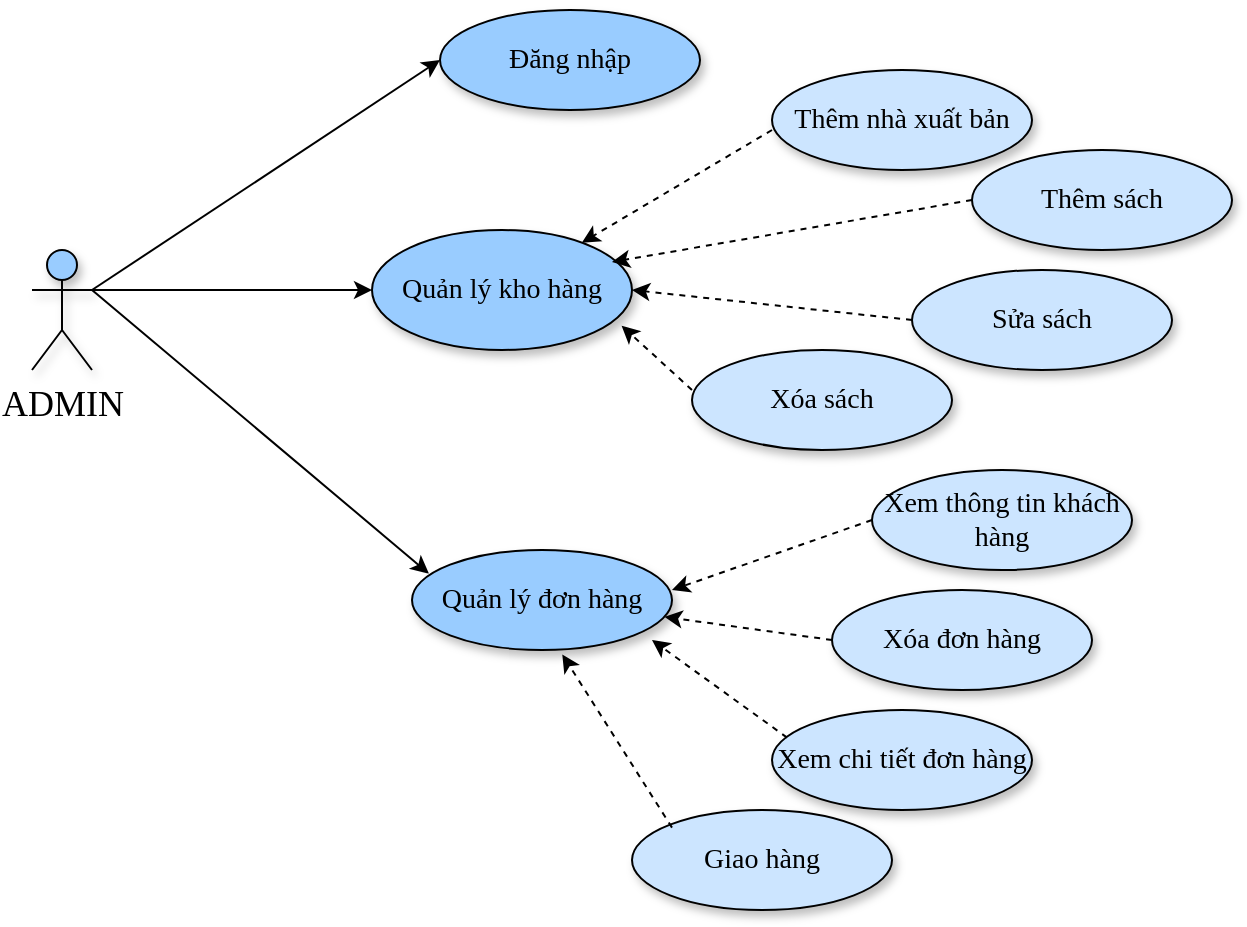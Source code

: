 <mxfile version="20.6.2" type="device"><diagram id="32jaJUGhicoiaO72AiQE" name="Trang-1"><mxGraphModel dx="1278" dy="521" grid="1" gridSize="10" guides="1" tooltips="1" connect="1" arrows="1" fold="1" page="1" pageScale="1" pageWidth="827" pageHeight="1169" math="0" shadow="0"><root><mxCell id="0"/><mxCell id="1" parent="0"/><mxCell id="6_K6mVX1UvJbBF2h4jnD-1" value="&lt;font style=&quot;font-size: 18px;&quot; face=&quot;Times New Roman&quot;&gt;ADMIN&lt;/font&gt;" style="shape=umlActor;verticalLabelPosition=bottom;verticalAlign=top;html=1;outlineConnect=0;fillColor=#99CCFF;shadow=1;" parent="1" vertex="1"><mxGeometry x="80" y="150" width="30" height="60" as="geometry"/></mxCell><mxCell id="6_K6mVX1UvJbBF2h4jnD-4" value="&lt;font style=&quot;font-size: 14px;&quot; face=&quot;Times New Roman&quot;&gt;Đăng nhập&lt;/font&gt;" style="ellipse;whiteSpace=wrap;html=1;shadow=1;fillColor=#99CCFF;" parent="1" vertex="1"><mxGeometry x="284" y="30" width="130" height="50" as="geometry"/></mxCell><mxCell id="6_K6mVX1UvJbBF2h4jnD-5" value="&lt;font face=&quot;Times New Roman&quot;&gt;&lt;span style=&quot;font-size: 14px;&quot;&gt;Quản lý kho hàng&lt;/span&gt;&lt;/font&gt;" style="ellipse;whiteSpace=wrap;html=1;shadow=1;fillColor=#99CCFF;" parent="1" vertex="1"><mxGeometry x="250" y="140" width="130" height="60" as="geometry"/></mxCell><mxCell id="6_K6mVX1UvJbBF2h4jnD-7" value="&lt;font style=&quot;font-size: 14px;&quot; face=&quot;Times New Roman&quot;&gt;Quản lý đơn hàng&lt;/font&gt;" style="ellipse;whiteSpace=wrap;html=1;shadow=1;fillColor=#99CCFF;" parent="1" vertex="1"><mxGeometry x="270" y="300" width="130" height="50" as="geometry"/></mxCell><mxCell id="6_K6mVX1UvJbBF2h4jnD-11" value="&lt;font style=&quot;font-size: 14px;&quot; face=&quot;Times New Roman&quot;&gt;Thêm nhà xuất bản&lt;/font&gt;" style="ellipse;whiteSpace=wrap;html=1;shadow=1;fillColor=#CCE5FF;" parent="1" vertex="1"><mxGeometry x="450" y="60" width="130" height="50" as="geometry"/></mxCell><mxCell id="6_K6mVX1UvJbBF2h4jnD-12" value="&lt;font face=&quot;Times New Roman&quot;&gt;&lt;span style=&quot;font-size: 14px;&quot;&gt;Thêm sách&lt;/span&gt;&lt;/font&gt;" style="ellipse;whiteSpace=wrap;html=1;shadow=1;fillColor=#CCE5FF;" parent="1" vertex="1"><mxGeometry x="550" y="100" width="130" height="50" as="geometry"/></mxCell><mxCell id="6_K6mVX1UvJbBF2h4jnD-14" value="&lt;font style=&quot;font-size: 14px;&quot; face=&quot;Times New Roman&quot;&gt;Xóa đơn hàng&lt;/font&gt;" style="ellipse;whiteSpace=wrap;html=1;shadow=1;fillColor=#CCE5FF;" parent="1" vertex="1"><mxGeometry x="480" y="320" width="130" height="50" as="geometry"/></mxCell><mxCell id="6_K6mVX1UvJbBF2h4jnD-15" value="&lt;font face=&quot;Times New Roman&quot;&gt;&lt;span style=&quot;font-size: 14px;&quot;&gt;Xem chi tiết đơn hàng&lt;/span&gt;&lt;/font&gt;" style="ellipse;whiteSpace=wrap;html=1;shadow=1;fillColor=#CCE5FF;" parent="1" vertex="1"><mxGeometry x="450" y="380" width="130" height="50" as="geometry"/></mxCell><mxCell id="6_K6mVX1UvJbBF2h4jnD-16" value="" style="endArrow=classic;html=1;rounded=0;fontFamily=Times New Roman;fontSize=14;entryX=0;entryY=0.5;entryDx=0;entryDy=0;" parent="1" target="6_K6mVX1UvJbBF2h4jnD-4" edge="1"><mxGeometry width="50" height="50" relative="1" as="geometry"><mxPoint x="110" y="170" as="sourcePoint"/><mxPoint x="160" y="120" as="targetPoint"/></mxGeometry></mxCell><mxCell id="6_K6mVX1UvJbBF2h4jnD-17" value="" style="endArrow=classic;html=1;rounded=0;fontFamily=Times New Roman;fontSize=14;entryX=0;entryY=0.5;entryDx=0;entryDy=0;" parent="1" target="6_K6mVX1UvJbBF2h4jnD-5" edge="1"><mxGeometry width="50" height="50" relative="1" as="geometry"><mxPoint x="110" y="170" as="sourcePoint"/><mxPoint x="160" y="120" as="targetPoint"/></mxGeometry></mxCell><mxCell id="6_K6mVX1UvJbBF2h4jnD-18" value="" style="endArrow=classic;html=1;rounded=0;fontFamily=Times New Roman;fontSize=14;entryX=0.065;entryY=0.236;entryDx=0;entryDy=0;entryPerimeter=0;" parent="1" target="6_K6mVX1UvJbBF2h4jnD-7" edge="1"><mxGeometry width="50" height="50" relative="1" as="geometry"><mxPoint x="110" y="170" as="sourcePoint"/><mxPoint x="160" y="120" as="targetPoint"/></mxGeometry></mxCell><mxCell id="6_K6mVX1UvJbBF2h4jnD-26" value="&lt;font face=&quot;Times New Roman&quot;&gt;&lt;span style=&quot;font-size: 14px;&quot;&gt;Xem thông tin khách hàng&lt;/span&gt;&lt;/font&gt;" style="ellipse;whiteSpace=wrap;html=1;shadow=1;fillColor=#CCE5FF;" parent="1" vertex="1"><mxGeometry x="500" y="260" width="130" height="50" as="geometry"/></mxCell><mxCell id="IUCuO9isTm_HKiDJ7Odz-1" value="&lt;font face=&quot;Times New Roman&quot;&gt;&lt;span style=&quot;font-size: 14px;&quot;&gt;Sửa sách&lt;/span&gt;&lt;/font&gt;" style="ellipse;whiteSpace=wrap;html=1;shadow=1;fillColor=#CCE5FF;" parent="1" vertex="1"><mxGeometry x="520" y="160" width="130" height="50" as="geometry"/></mxCell><mxCell id="IUCuO9isTm_HKiDJ7Odz-2" value="&lt;font face=&quot;Times New Roman&quot;&gt;&lt;span style=&quot;font-size: 14px;&quot;&gt;Xóa sách&lt;/span&gt;&lt;/font&gt;" style="ellipse;whiteSpace=wrap;html=1;shadow=1;fillColor=#CCE5FF;" parent="1" vertex="1"><mxGeometry x="410" y="200" width="130" height="50" as="geometry"/></mxCell><mxCell id="IUCuO9isTm_HKiDJ7Odz-3" value="" style="endArrow=classic;html=1;rounded=0;dashed=1;" parent="1" target="6_K6mVX1UvJbBF2h4jnD-5" edge="1"><mxGeometry width="50" height="50" relative="1" as="geometry"><mxPoint x="450" y="90" as="sourcePoint"/><mxPoint x="500" y="40" as="targetPoint"/></mxGeometry></mxCell><mxCell id="IUCuO9isTm_HKiDJ7Odz-4" value="" style="endArrow=classic;html=1;rounded=0;dashed=1;exitX=0;exitY=0.5;exitDx=0;exitDy=0;" parent="1" source="6_K6mVX1UvJbBF2h4jnD-12" edge="1"><mxGeometry width="50" height="50" relative="1" as="geometry"><mxPoint x="460" y="100" as="sourcePoint"/><mxPoint x="370" y="156" as="targetPoint"/></mxGeometry></mxCell><mxCell id="IUCuO9isTm_HKiDJ7Odz-5" value="" style="endArrow=classic;html=1;rounded=0;dashed=1;exitX=0;exitY=0.5;exitDx=0;exitDy=0;" parent="1" source="IUCuO9isTm_HKiDJ7Odz-1" edge="1"><mxGeometry width="50" height="50" relative="1" as="geometry"><mxPoint x="470" y="110" as="sourcePoint"/><mxPoint x="380" y="170" as="targetPoint"/></mxGeometry></mxCell><mxCell id="IUCuO9isTm_HKiDJ7Odz-7" value="" style="endArrow=classic;html=1;rounded=0;dashed=1;entryX=0.96;entryY=0.797;entryDx=0;entryDy=0;entryPerimeter=0;exitX=0;exitY=0.4;exitDx=0;exitDy=0;exitPerimeter=0;" parent="1" source="IUCuO9isTm_HKiDJ7Odz-2" target="6_K6mVX1UvJbBF2h4jnD-5" edge="1"><mxGeometry width="50" height="50" relative="1" as="geometry"><mxPoint x="420" y="220" as="sourcePoint"/><mxPoint x="384.94" y="176.332" as="targetPoint"/></mxGeometry></mxCell><mxCell id="IUCuO9isTm_HKiDJ7Odz-8" value="" style="endArrow=classic;html=1;rounded=0;dashed=1;exitX=0;exitY=0.5;exitDx=0;exitDy=0;" parent="1" edge="1" source="6_K6mVX1UvJbBF2h4jnD-26"><mxGeometry width="50" height="50" relative="1" as="geometry"><mxPoint x="509.06" y="310" as="sourcePoint"/><mxPoint x="400" y="320" as="targetPoint"/></mxGeometry></mxCell><mxCell id="IUCuO9isTm_HKiDJ7Odz-9" value="" style="endArrow=classic;html=1;rounded=0;dashed=1;exitX=0;exitY=0.5;exitDx=0;exitDy=0;" parent="1" target="6_K6mVX1UvJbBF2h4jnD-7" edge="1" source="6_K6mVX1UvJbBF2h4jnD-14"><mxGeometry width="50" height="50" relative="1" as="geometry"><mxPoint x="461.06" y="370" as="sourcePoint"/><mxPoint x="366.0" y="426.332" as="targetPoint"/></mxGeometry></mxCell><mxCell id="IUCuO9isTm_HKiDJ7Odz-10" value="" style="endArrow=classic;html=1;rounded=0;dashed=1;entryX=0.923;entryY=0.9;entryDx=0;entryDy=0;entryPerimeter=0;exitX=0.058;exitY=0.276;exitDx=0;exitDy=0;exitPerimeter=0;" parent="1" source="6_K6mVX1UvJbBF2h4jnD-15" target="6_K6mVX1UvJbBF2h4jnD-7" edge="1"><mxGeometry width="50" height="50" relative="1" as="geometry"><mxPoint x="396.53" y="420" as="sourcePoint"/><mxPoint x="301.47" y="476.332" as="targetPoint"/></mxGeometry></mxCell><mxCell id="6rp3k-px0Q0QRgp7YdeL-1" value="&lt;font face=&quot;Times New Roman&quot;&gt;&lt;span style=&quot;font-size: 14px;&quot;&gt;Giao hàng&lt;/span&gt;&lt;/font&gt;" style="ellipse;whiteSpace=wrap;html=1;shadow=1;fillColor=#CCE5FF;" vertex="1" parent="1"><mxGeometry x="380" y="430" width="130" height="50" as="geometry"/></mxCell><mxCell id="6rp3k-px0Q0QRgp7YdeL-2" value="" style="endArrow=classic;html=1;rounded=0;dashed=1;entryX=0.578;entryY=1.044;entryDx=0;entryDy=0;entryPerimeter=0;exitX=0.058;exitY=0.276;exitDx=0;exitDy=0;exitPerimeter=0;" edge="1" parent="1" target="6_K6mVX1UvJbBF2h4jnD-7"><mxGeometry width="50" height="50" relative="1" as="geometry"><mxPoint x="400.0" y="438.8" as="sourcePoint"/><mxPoint x="332.45" y="390" as="targetPoint"/></mxGeometry></mxCell></root></mxGraphModel></diagram></mxfile>